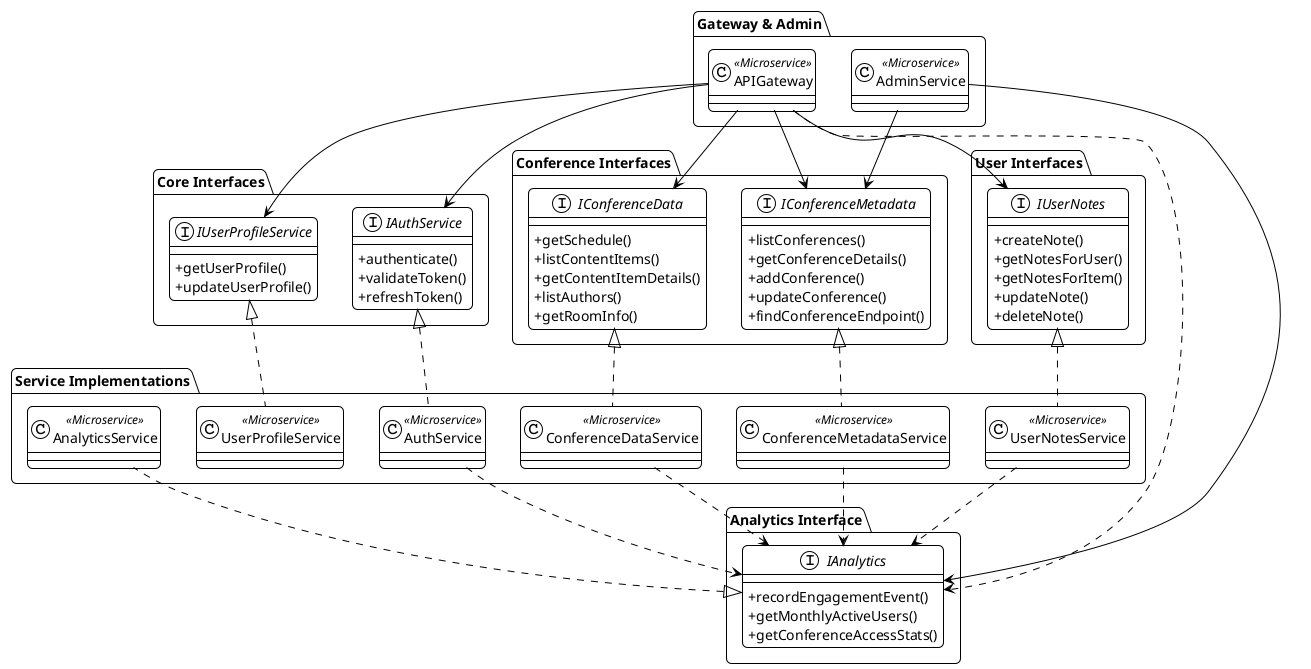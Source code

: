 @startuml
!theme plain
skinparam ClassAttributeIconSize 0
skinparam roundcorner 10
skinparam sequenceMessageAlign center

' ===== Core Interfaces =====
package "Core Interfaces" {
    interface IAuthService {
        + authenticate()
        + validateToken()
        + refreshToken()
    }

    interface IUserProfileService {
        + getUserProfile()
        + updateUserProfile()
    }
}

' ===== Conference Interfaces =====
package "Conference Interfaces" {
    interface IConferenceMetadata {
        + listConferences()
        + getConferenceDetails()
        + addConference()
        + updateConference()
        + findConferenceEndpoint()
    }

    interface IConferenceData {
        + getSchedule()
        + listContentItems()
        + getContentItemDetails()
        + listAuthors()
        + getRoomInfo()
    }
}

' ===== User Interfaces =====
package "User Interfaces" {
    interface IUserNotes {
        + createNote()
        + getNotesForUser()
        + getNotesForItem()
        + updateNote()
        + deleteNote()
    }
}

' ===== Analytics Interface =====
package "Analytics Interface" {
    interface IAnalytics {
        + recordEngagementEvent()
        + getMonthlyActiveUsers()
        + getConferenceAccessStats()
    }
}

' ===== Service Implementations =====
package "Service Implementations" {
    class AuthService <<Microservice>>
    class UserProfileService <<Microservice>>
    class ConferenceMetadataService <<Microservice>>
    class ConferenceDataService <<Microservice>>
    class UserNotesService <<Microservice>>
    class AnalyticsService <<Microservice>>
}

' ===== Gateway & Admin =====
package "Gateway & Admin" {
    class APIGateway <<Microservice>>
    class AdminService <<Microservice>>
}

' ===== Interface Implementations =====
AuthService .up.|> IAuthService
UserProfileService .up.|> IUserProfileService
ConferenceMetadataService .up.|> IConferenceMetadata
ConferenceDataService .up.|> IConferenceData
UserNotesService .up.|> IUserNotes
AnalyticsService .up.|> IAnalytics

' ===== Gateway Dependencies =====
APIGateway --> IAuthService
APIGateway --> IUserProfileService
APIGateway --> IConferenceMetadata
APIGateway --> IConferenceData
APIGateway --> IUserNotes
APIGateway ..> IAnalytics

' ===== Admin Dependencies =====
AdminService --> IConferenceMetadata
AdminService --> IAnalytics

' ===== Analytics Dependencies =====
AuthService ..> IAnalytics
ConferenceMetadataService ..> IAnalytics
ConferenceDataService ..> IAnalytics
UserNotesService ..> IAnalytics
@enduml
